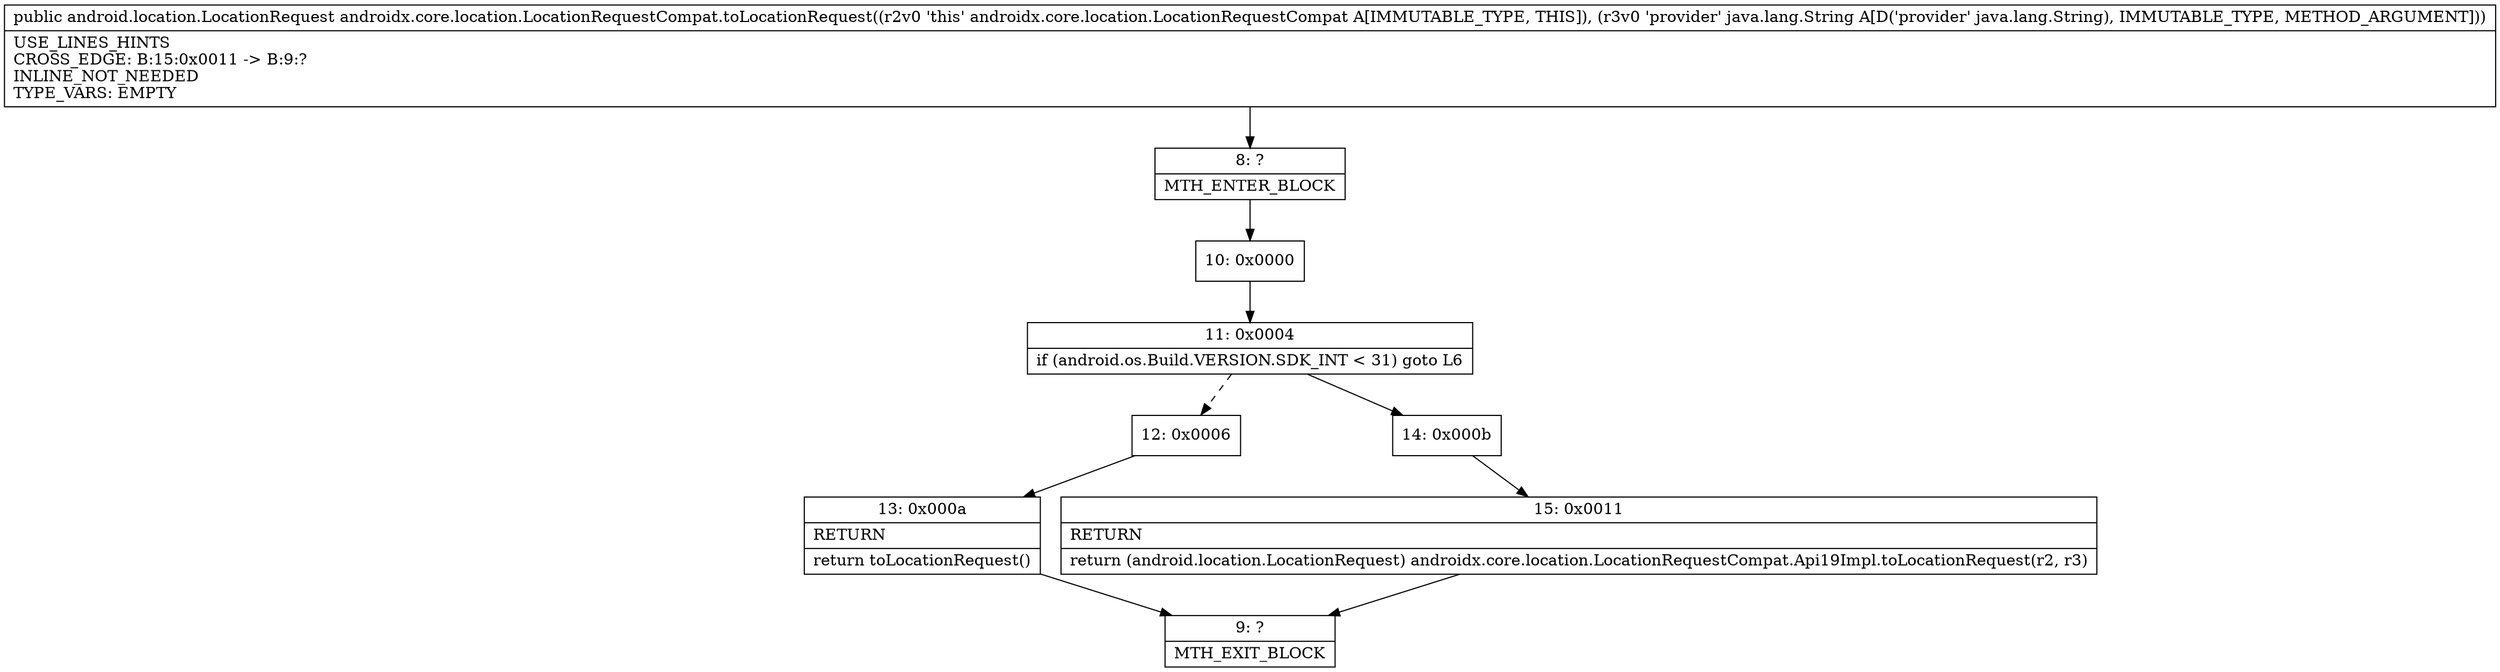 digraph "CFG forandroidx.core.location.LocationRequestCompat.toLocationRequest(Ljava\/lang\/String;)Landroid\/location\/LocationRequest;" {
Node_8 [shape=record,label="{8\:\ ?|MTH_ENTER_BLOCK\l}"];
Node_10 [shape=record,label="{10\:\ 0x0000}"];
Node_11 [shape=record,label="{11\:\ 0x0004|if (android.os.Build.VERSION.SDK_INT \< 31) goto L6\l}"];
Node_12 [shape=record,label="{12\:\ 0x0006}"];
Node_13 [shape=record,label="{13\:\ 0x000a|RETURN\l|return toLocationRequest()\l}"];
Node_9 [shape=record,label="{9\:\ ?|MTH_EXIT_BLOCK\l}"];
Node_14 [shape=record,label="{14\:\ 0x000b}"];
Node_15 [shape=record,label="{15\:\ 0x0011|RETURN\l|return (android.location.LocationRequest) androidx.core.location.LocationRequestCompat.Api19Impl.toLocationRequest(r2, r3)\l}"];
MethodNode[shape=record,label="{public android.location.LocationRequest androidx.core.location.LocationRequestCompat.toLocationRequest((r2v0 'this' androidx.core.location.LocationRequestCompat A[IMMUTABLE_TYPE, THIS]), (r3v0 'provider' java.lang.String A[D('provider' java.lang.String), IMMUTABLE_TYPE, METHOD_ARGUMENT]))  | USE_LINES_HINTS\lCROSS_EDGE: B:15:0x0011 \-\> B:9:?\lINLINE_NOT_NEEDED\lTYPE_VARS: EMPTY\l}"];
MethodNode -> Node_8;Node_8 -> Node_10;
Node_10 -> Node_11;
Node_11 -> Node_12[style=dashed];
Node_11 -> Node_14;
Node_12 -> Node_13;
Node_13 -> Node_9;
Node_14 -> Node_15;
Node_15 -> Node_9;
}

